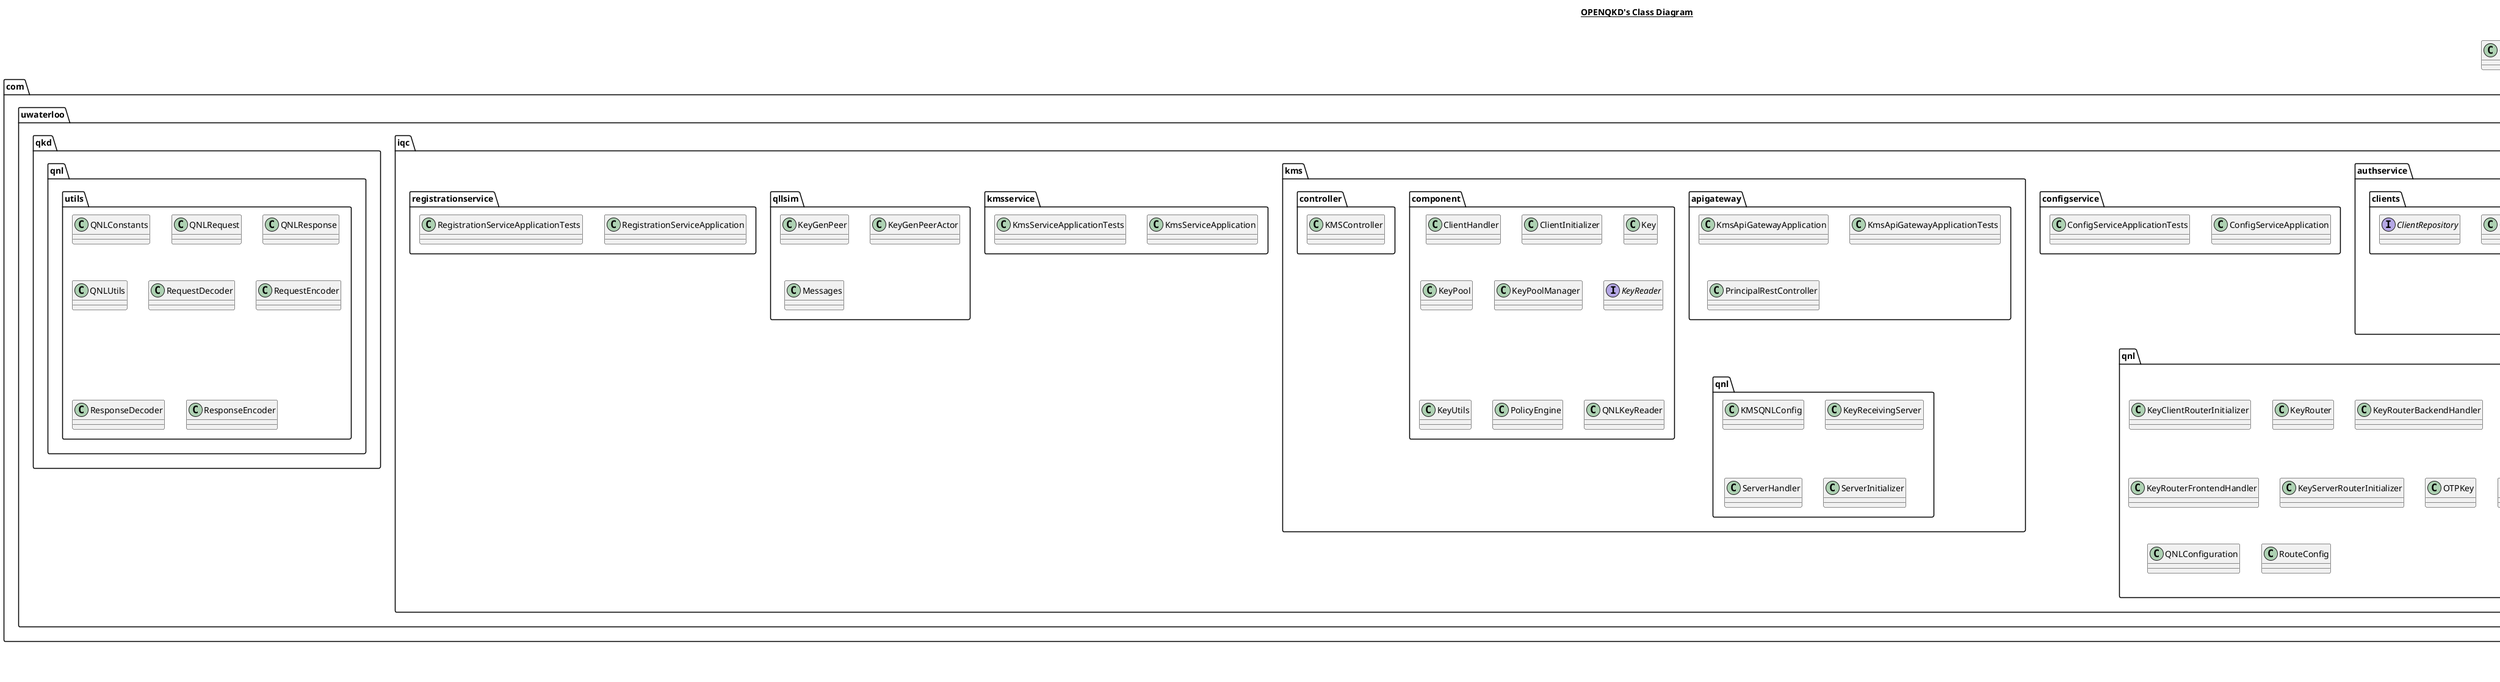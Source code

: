 @startuml

title __OPENQKD's Class Diagram__\n

  namespace com.uwaterloo.iqc.authservice {
    class com.uwaterloo.iqc.authservice.AuthServiceApplication {
    }
  }
  

  namespace com.uwaterloo.iqc.authservice {
    class com.uwaterloo.iqc.authservice.AuthServiceApplicationTests {
    }
  }
  

  namespace com.uwaterloo.iqc.authservice {
    class com.uwaterloo.iqc.authservice.AuthorizationServerConfiguration {
    }
  }
  

  namespace com.uwaterloo.iqc.authservice {
    class com.uwaterloo.iqc.authservice.DataCLR {
    }
  }
  

  namespace com.uwaterloo.iqc.authservice {
    class com.uwaterloo.iqc.authservice.PrincipalRestController {
    }
  }
  

  namespace com.uwaterloo.iqc.authservice {
    namespace accounts {
      class com.uwaterloo.iqc.authservice.accounts.Account {
      }
    }
  }
  

  namespace com.uwaterloo.iqc.authservice {
    namespace accounts {
      class com.uwaterloo.iqc.authservice.accounts.AccountConfiguration {
      }
    }
  }
  

  namespace com.uwaterloo.iqc.authservice {
    namespace accounts {
      interface com.uwaterloo.iqc.authservice.accounts.AccountRepository {
      }
    }
  }
  

  namespace com.uwaterloo.iqc.authservice {
    namespace clients {
      class com.uwaterloo.iqc.authservice.clients.Client {
      }
    }
  }
  

  namespace com.uwaterloo.iqc.authservice {
    namespace clients {
      class com.uwaterloo.iqc.authservice.clients.ClientConfiguration {
      }
    }
  }
  

  namespace com.uwaterloo.iqc.authservice {
    namespace clients {
      interface com.uwaterloo.iqc.authservice.clients.ClientRepository {
      }
    }
  }
  

  namespace com.uwaterloo.iqc.configservice {
    class com.uwaterloo.iqc.configservice.ConfigServiceApplication {
    }
  }
  

  namespace com.uwaterloo.iqc.configservice {
    class com.uwaterloo.iqc.configservice.ConfigServiceApplicationTests {
    }
  }
  

  namespace com.uwaterloo.iqc.kms.apigateway {
    class com.uwaterloo.iqc.kms.apigateway.KmsApiGatewayApplication {
    }
  }
  

  namespace com.uwaterloo.iqc.kms.apigateway {
    class com.uwaterloo.iqc.kms.apigateway.KmsApiGatewayApplicationTests {
    }
  }
  

  namespace com.uwaterloo.iqc.kms.apigateway {
    class com.uwaterloo.iqc.kms.apigateway.PrincipalRestController {
    }
  }
  

  namespace com.uwaterloo.iqc.kms.component {
    class com.uwaterloo.iqc.kms.component.ClientHandler {
    }
  }
  

  namespace com.uwaterloo.iqc.kms.component {
    class com.uwaterloo.iqc.kms.component.ClientInitializer {
    }
  }
  

  namespace com.uwaterloo.iqc.kms.component {
    class com.uwaterloo.iqc.kms.component.Key {
    }
  }
  

  namespace com.uwaterloo.iqc.kms.component {
    class com.uwaterloo.iqc.kms.component.KeyPool {
    }
  }
  

  namespace com.uwaterloo.iqc.kms.component {
    class com.uwaterloo.iqc.kms.component.KeyPoolManager {
    }
  }
  

  namespace com.uwaterloo.iqc.kms.component {
    interface com.uwaterloo.iqc.kms.component.KeyReader {
    }
  }
  

  namespace com.uwaterloo.iqc.kms.component {
    class com.uwaterloo.iqc.kms.component.KeyUtils {
    }
  }
  

  namespace com.uwaterloo.iqc.kms.component {
    class com.uwaterloo.iqc.kms.component.PolicyEngine {
    }
  }
  

  namespace com.uwaterloo.iqc.kms.component {
    class com.uwaterloo.iqc.kms.component.QNLKeyReader {
    }
  }
  

  namespace com.uwaterloo.iqc.kms.controller {
    class com.uwaterloo.iqc.kms.controller.KMSController {
    }
  }
  

  namespace com.uwaterloo.iqc.kms.qnl {
    class com.uwaterloo.iqc.kms.qnl.KMSQNLConfig {
    }
  }
  

  namespace com.uwaterloo.iqc.kms.qnl {
    class com.uwaterloo.iqc.kms.qnl.KeyReceivingServer {
    }
  }
  

  namespace com.uwaterloo.iqc.kms.qnl {
    class com.uwaterloo.iqc.kms.qnl.ServerHandler {
    }
  }
  

  namespace com.uwaterloo.iqc.kms.qnl {
    class com.uwaterloo.iqc.kms.qnl.ServerInitializer {
    }
  }
  

  namespace com.uwaterloo.iqc.kmsservice {
    class com.uwaterloo.iqc.kmsservice.KmsServiceApplication {
    }
  }
  

  namespace com.uwaterloo.iqc.kmsservice {
    class com.uwaterloo.iqc.kmsservice.KmsServiceApplicationTests {
    }
  }
  

  namespace com.uwaterloo.iqc.qllsim {
    class com.uwaterloo.iqc.qllsim.KeyGenPeer {
    }
  }
  

  namespace com.uwaterloo.iqc.qllsim {
    class com.uwaterloo.iqc.qllsim.KeyGenPeerActor {
    }
  }
  

  namespace com.uwaterloo.iqc.qllsim {
    class com.uwaterloo.iqc.qllsim.Messages {
    }
  }
  

  namespace com.uwaterloo.iqc.qnl {
    class com.uwaterloo.iqc.qnl.KeyClientRouterInitializer {
    }
  }
  

  namespace com.uwaterloo.iqc.qnl {
    class com.uwaterloo.iqc.qnl.KeyRouter {
    }
  }
  

  namespace com.uwaterloo.iqc.qnl {
    class com.uwaterloo.iqc.qnl.KeyRouterBackendHandler {
    }
  }
  

  namespace com.uwaterloo.iqc.qnl {
    class com.uwaterloo.iqc.qnl.KeyRouterConnectHandler {
    }
  }
  

  namespace com.uwaterloo.iqc.qnl {
    class com.uwaterloo.iqc.qnl.KeyRouterFrontendHandler {
    }
  }
  

  namespace com.uwaterloo.iqc.qnl {
    class com.uwaterloo.iqc.qnl.KeyServerRouterInitializer {
    }
  }
  

  namespace com.uwaterloo.iqc.qnl {
    class com.uwaterloo.iqc.qnl.OTPKey {
    }
  }
  

  namespace com.uwaterloo.iqc.qnl {
    class com.uwaterloo.iqc.qnl.QnlConfig {
    }
  }
  

  namespace com.uwaterloo.iqc.qnl {
    class com.uwaterloo.iqc.qnl.QNLConfiguration {
    }
  }
  

  namespace com.uwaterloo.iqc.qnl {
    class com.uwaterloo.iqc.qnl.RouteConfig {
    }
  }
  

  namespace com.uwaterloo.iqc.qnl {
    namespace lsrp {
      class com.uwaterloo.iqc.qnl.lsrp.LSRPIncomingClientHandler {
      }
    }
  }
  

  namespace com.uwaterloo.iqc.qnl {
    namespace lsrp {
      class com.uwaterloo.iqc.qnl.lsrp.LSRPMessage {
      }
    }
  }
  

  namespace com.uwaterloo.iqc.qnl {
    namespace lsrp {
      class com.uwaterloo.iqc.qnl.lsrp.LSRPMessageDecoder {
      }
    }
  }
  

  namespace com.uwaterloo.iqc.qnl {
    namespace lsrp {
      class com.uwaterloo.iqc.qnl.lsrp.LSRPMessageEncoder {
      }
    }
  }
  

  namespace com.uwaterloo.iqc.qnl {
    namespace lsrp {
      class com.uwaterloo.iqc.qnl.lsrp.LSRPOutgoingClientHandler {
      }
    }
  }
  

  namespace com.uwaterloo.iqc.qnl {
    namespace lsrp {
      class com.uwaterloo.iqc.qnl.lsrp.LSRPOutgoingClientInitializer {
      }
    }
  }
  

  namespace com.uwaterloo.iqc.qnl {
    namespace lsrp {
      class com.uwaterloo.iqc.qnl.lsrp.LSRPRouter {
      }
    }
  }
  

  namespace com.uwaterloo.iqc.qnl {
    namespace lsrp {
      class com.uwaterloo.iqc.qnl.lsrp.LSRPServerRouterInitializer {
      }
    }
  }
  

  namespace com.uwaterloo.iqc.qnl {
    namespace lsrp {
      class com.uwaterloo.iqc.qnl.lsrp.Neighbour {
      }
    }
  }
  

  namespace com.uwaterloo.iqc.qnl {
    namespace lsrp {
      class com.uwaterloo.iqc.qnl.lsrp.Node {
      }
    }
  }
  

  namespace com.uwaterloo.iqc.qnl {
    namespace qll {
      class com.uwaterloo.iqc.qnl.qll.QLLFileReader {
      }
    }
  }
  

  namespace com.uwaterloo.iqc.qnl {
    namespace qll {
      interface com.uwaterloo.iqc.qnl.qll.QLLReader {
      }
    }
  }
  

  namespace com.uwaterloo.iqc.registrationservice {
    class com.uwaterloo.iqc.registrationservice.RegistrationServiceApplication {
    }
  }
  

  namespace com.uwaterloo.iqc.registrationservice {
    class com.uwaterloo.iqc.registrationservice.RegistrationServiceApplicationTests {
    }
  }
  

  namespace com.uwaterloo.qkd.qnl.utils {
    class com.uwaterloo.qkd.qnl.utils.QNLConstants {
    }
  }
  

  namespace com.uwaterloo.qkd.qnl.utils {
    class com.uwaterloo.qkd.qnl.utils.QNLRequest {
    }
  }
  

  namespace com.uwaterloo.qkd.qnl.utils {
    class com.uwaterloo.qkd.qnl.utils.QNLResponse {
    }
  }
  

  namespace com.uwaterloo.qkd.qnl.utils {
    class com.uwaterloo.qkd.qnl.utils.QNLUtils {
    }
  }
  

  namespace com.uwaterloo.qkd.qnl.utils {
    class com.uwaterloo.qkd.qnl.utils.RequestDecoder {
    }
  }
  

  namespace com.uwaterloo.qkd.qnl.utils {
    class com.uwaterloo.qkd.qnl.utils.RequestEncoder {
    }
  }
  

  namespace com.uwaterloo.qkd.qnl.utils {
    class com.uwaterloo.qkd.qnl.utils.ResponseDecoder {
    }
  }
  

  namespace com.uwaterloo.qkd.qnl.utils {
    class com.uwaterloo.qkd.qnl.utils.ResponseEncoder {
    }
  }
  

  com.uwaterloo.iqc.authservice.DataCLR .up.|> CommandLineRunner
  com.uwaterloo.iqc.authservice.clients.ClientConfiguration .up.|> ClientDetailsService
  com.uwaterloo.iqc.qnl.lsrp.LSRPRouter o-- com.uwaterloo.iqc.qnl.lsrp.LSRPRouter.DijkstraRunnable : testRunnable
  com.uwaterloo.iqc.qnl.qll.QLLFileReader .up.|> QLLReader


right footer


PlantUML diagram generated by SketchIt! (https://bitbucket.org/pmesmeur/sketch.it)
For more information about this tool, please contact philippe.mesmeur@gmail.com
endfooter

@enduml
